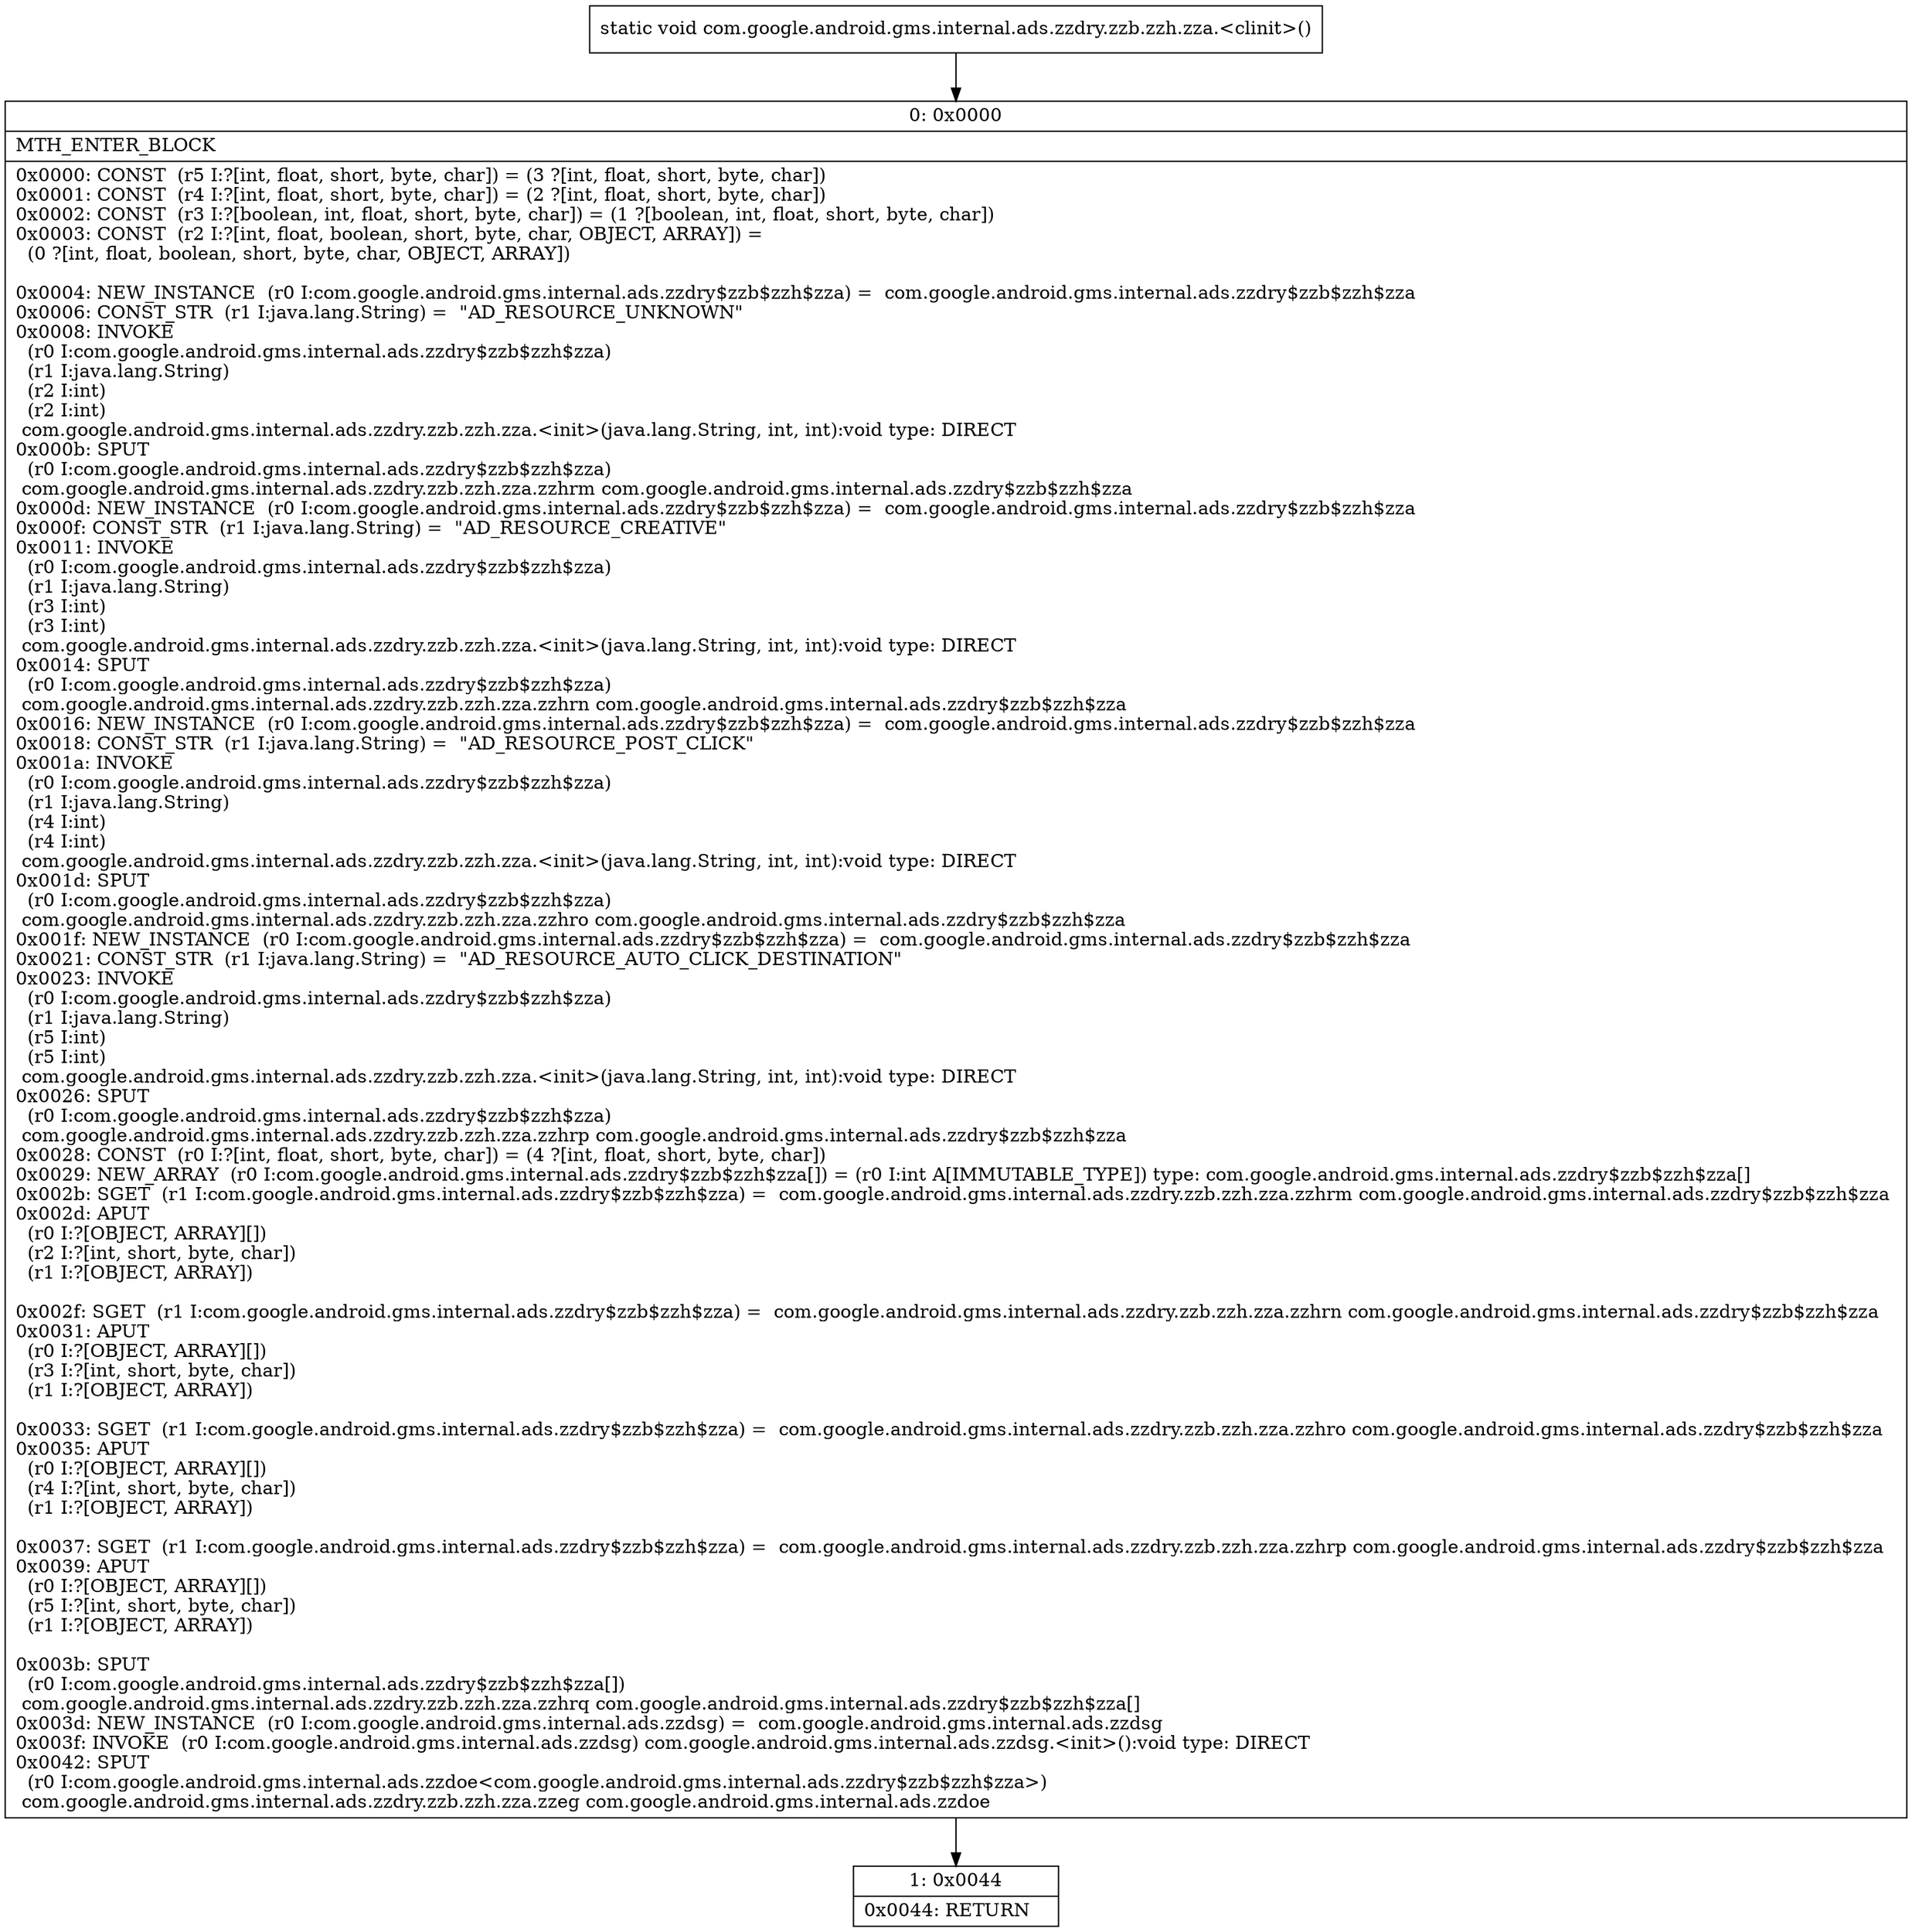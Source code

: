 digraph "CFG forcom.google.android.gms.internal.ads.zzdry.zzb.zzh.zza.\<clinit\>()V" {
Node_0 [shape=record,label="{0\:\ 0x0000|MTH_ENTER_BLOCK\l|0x0000: CONST  (r5 I:?[int, float, short, byte, char]) = (3 ?[int, float, short, byte, char]) \l0x0001: CONST  (r4 I:?[int, float, short, byte, char]) = (2 ?[int, float, short, byte, char]) \l0x0002: CONST  (r3 I:?[boolean, int, float, short, byte, char]) = (1 ?[boolean, int, float, short, byte, char]) \l0x0003: CONST  (r2 I:?[int, float, boolean, short, byte, char, OBJECT, ARRAY]) = \l  (0 ?[int, float, boolean, short, byte, char, OBJECT, ARRAY])\l \l0x0004: NEW_INSTANCE  (r0 I:com.google.android.gms.internal.ads.zzdry$zzb$zzh$zza) =  com.google.android.gms.internal.ads.zzdry$zzb$zzh$zza \l0x0006: CONST_STR  (r1 I:java.lang.String) =  \"AD_RESOURCE_UNKNOWN\" \l0x0008: INVOKE  \l  (r0 I:com.google.android.gms.internal.ads.zzdry$zzb$zzh$zza)\l  (r1 I:java.lang.String)\l  (r2 I:int)\l  (r2 I:int)\l com.google.android.gms.internal.ads.zzdry.zzb.zzh.zza.\<init\>(java.lang.String, int, int):void type: DIRECT \l0x000b: SPUT  \l  (r0 I:com.google.android.gms.internal.ads.zzdry$zzb$zzh$zza)\l com.google.android.gms.internal.ads.zzdry.zzb.zzh.zza.zzhrm com.google.android.gms.internal.ads.zzdry$zzb$zzh$zza \l0x000d: NEW_INSTANCE  (r0 I:com.google.android.gms.internal.ads.zzdry$zzb$zzh$zza) =  com.google.android.gms.internal.ads.zzdry$zzb$zzh$zza \l0x000f: CONST_STR  (r1 I:java.lang.String) =  \"AD_RESOURCE_CREATIVE\" \l0x0011: INVOKE  \l  (r0 I:com.google.android.gms.internal.ads.zzdry$zzb$zzh$zza)\l  (r1 I:java.lang.String)\l  (r3 I:int)\l  (r3 I:int)\l com.google.android.gms.internal.ads.zzdry.zzb.zzh.zza.\<init\>(java.lang.String, int, int):void type: DIRECT \l0x0014: SPUT  \l  (r0 I:com.google.android.gms.internal.ads.zzdry$zzb$zzh$zza)\l com.google.android.gms.internal.ads.zzdry.zzb.zzh.zza.zzhrn com.google.android.gms.internal.ads.zzdry$zzb$zzh$zza \l0x0016: NEW_INSTANCE  (r0 I:com.google.android.gms.internal.ads.zzdry$zzb$zzh$zza) =  com.google.android.gms.internal.ads.zzdry$zzb$zzh$zza \l0x0018: CONST_STR  (r1 I:java.lang.String) =  \"AD_RESOURCE_POST_CLICK\" \l0x001a: INVOKE  \l  (r0 I:com.google.android.gms.internal.ads.zzdry$zzb$zzh$zza)\l  (r1 I:java.lang.String)\l  (r4 I:int)\l  (r4 I:int)\l com.google.android.gms.internal.ads.zzdry.zzb.zzh.zza.\<init\>(java.lang.String, int, int):void type: DIRECT \l0x001d: SPUT  \l  (r0 I:com.google.android.gms.internal.ads.zzdry$zzb$zzh$zza)\l com.google.android.gms.internal.ads.zzdry.zzb.zzh.zza.zzhro com.google.android.gms.internal.ads.zzdry$zzb$zzh$zza \l0x001f: NEW_INSTANCE  (r0 I:com.google.android.gms.internal.ads.zzdry$zzb$zzh$zza) =  com.google.android.gms.internal.ads.zzdry$zzb$zzh$zza \l0x0021: CONST_STR  (r1 I:java.lang.String) =  \"AD_RESOURCE_AUTO_CLICK_DESTINATION\" \l0x0023: INVOKE  \l  (r0 I:com.google.android.gms.internal.ads.zzdry$zzb$zzh$zza)\l  (r1 I:java.lang.String)\l  (r5 I:int)\l  (r5 I:int)\l com.google.android.gms.internal.ads.zzdry.zzb.zzh.zza.\<init\>(java.lang.String, int, int):void type: DIRECT \l0x0026: SPUT  \l  (r0 I:com.google.android.gms.internal.ads.zzdry$zzb$zzh$zza)\l com.google.android.gms.internal.ads.zzdry.zzb.zzh.zza.zzhrp com.google.android.gms.internal.ads.zzdry$zzb$zzh$zza \l0x0028: CONST  (r0 I:?[int, float, short, byte, char]) = (4 ?[int, float, short, byte, char]) \l0x0029: NEW_ARRAY  (r0 I:com.google.android.gms.internal.ads.zzdry$zzb$zzh$zza[]) = (r0 I:int A[IMMUTABLE_TYPE]) type: com.google.android.gms.internal.ads.zzdry$zzb$zzh$zza[] \l0x002b: SGET  (r1 I:com.google.android.gms.internal.ads.zzdry$zzb$zzh$zza) =  com.google.android.gms.internal.ads.zzdry.zzb.zzh.zza.zzhrm com.google.android.gms.internal.ads.zzdry$zzb$zzh$zza \l0x002d: APUT  \l  (r0 I:?[OBJECT, ARRAY][])\l  (r2 I:?[int, short, byte, char])\l  (r1 I:?[OBJECT, ARRAY])\l \l0x002f: SGET  (r1 I:com.google.android.gms.internal.ads.zzdry$zzb$zzh$zza) =  com.google.android.gms.internal.ads.zzdry.zzb.zzh.zza.zzhrn com.google.android.gms.internal.ads.zzdry$zzb$zzh$zza \l0x0031: APUT  \l  (r0 I:?[OBJECT, ARRAY][])\l  (r3 I:?[int, short, byte, char])\l  (r1 I:?[OBJECT, ARRAY])\l \l0x0033: SGET  (r1 I:com.google.android.gms.internal.ads.zzdry$zzb$zzh$zza) =  com.google.android.gms.internal.ads.zzdry.zzb.zzh.zza.zzhro com.google.android.gms.internal.ads.zzdry$zzb$zzh$zza \l0x0035: APUT  \l  (r0 I:?[OBJECT, ARRAY][])\l  (r4 I:?[int, short, byte, char])\l  (r1 I:?[OBJECT, ARRAY])\l \l0x0037: SGET  (r1 I:com.google.android.gms.internal.ads.zzdry$zzb$zzh$zza) =  com.google.android.gms.internal.ads.zzdry.zzb.zzh.zza.zzhrp com.google.android.gms.internal.ads.zzdry$zzb$zzh$zza \l0x0039: APUT  \l  (r0 I:?[OBJECT, ARRAY][])\l  (r5 I:?[int, short, byte, char])\l  (r1 I:?[OBJECT, ARRAY])\l \l0x003b: SPUT  \l  (r0 I:com.google.android.gms.internal.ads.zzdry$zzb$zzh$zza[])\l com.google.android.gms.internal.ads.zzdry.zzb.zzh.zza.zzhrq com.google.android.gms.internal.ads.zzdry$zzb$zzh$zza[] \l0x003d: NEW_INSTANCE  (r0 I:com.google.android.gms.internal.ads.zzdsg) =  com.google.android.gms.internal.ads.zzdsg \l0x003f: INVOKE  (r0 I:com.google.android.gms.internal.ads.zzdsg) com.google.android.gms.internal.ads.zzdsg.\<init\>():void type: DIRECT \l0x0042: SPUT  \l  (r0 I:com.google.android.gms.internal.ads.zzdoe\<com.google.android.gms.internal.ads.zzdry$zzb$zzh$zza\>)\l com.google.android.gms.internal.ads.zzdry.zzb.zzh.zza.zzeg com.google.android.gms.internal.ads.zzdoe \l}"];
Node_1 [shape=record,label="{1\:\ 0x0044|0x0044: RETURN   \l}"];
MethodNode[shape=record,label="{static void com.google.android.gms.internal.ads.zzdry.zzb.zzh.zza.\<clinit\>() }"];
MethodNode -> Node_0;
Node_0 -> Node_1;
}


